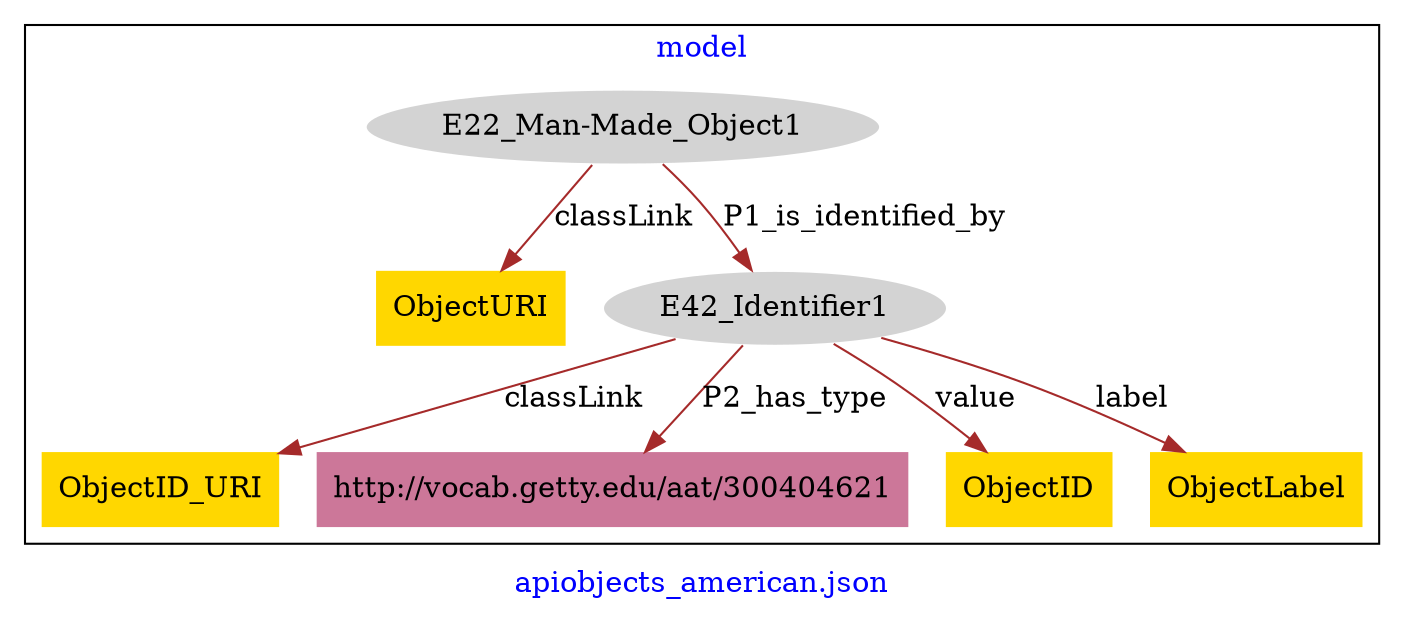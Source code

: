 digraph n0 {
fontcolor="blue"
remincross="true"
label="apiobjects_american.json"
subgraph cluster {
label="model"
n2[style="filled",color="white",fillcolor="lightgray",label="E22_Man-Made_Object1"];
n3[shape="plaintext",style="filled",fillcolor="gold",label="ObjectURI"];
n4[style="filled",color="white",fillcolor="lightgray",label="E42_Identifier1"];
n5[shape="plaintext",style="filled",fillcolor="gold",label="ObjectID_URI"];
n6[shape="plaintext",style="filled",fillcolor="#CC7799",label="http://vocab.getty.edu/aat/300404621"];
n7[shape="plaintext",style="filled",fillcolor="gold",label="ObjectID"];
n8[shape="plaintext",style="filled",fillcolor="gold",label="ObjectLabel"];
}
n2 -> n3[color="brown",fontcolor="black",label="classLink"]
n2 -> n4[color="brown",fontcolor="black",label="P1_is_identified_by"]
n4 -> n5[color="brown",fontcolor="black",label="classLink"]
n4 -> n6[color="brown",fontcolor="black",label="P2_has_type"]
n4 -> n7[color="brown",fontcolor="black",label="value"]
n4 -> n8[color="brown",fontcolor="black",label="label"]
}
